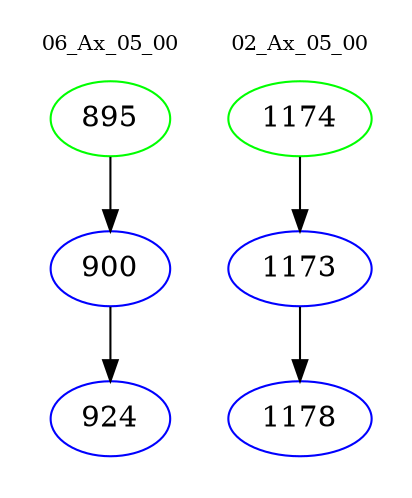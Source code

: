 digraph{
subgraph cluster_0 {
color = white
label = "06_Ax_05_00";
fontsize=10;
T0_895 [label="895", color="green"]
T0_895 -> T0_900 [color="black"]
T0_900 [label="900", color="blue"]
T0_900 -> T0_924 [color="black"]
T0_924 [label="924", color="blue"]
}
subgraph cluster_1 {
color = white
label = "02_Ax_05_00";
fontsize=10;
T1_1174 [label="1174", color="green"]
T1_1174 -> T1_1173 [color="black"]
T1_1173 [label="1173", color="blue"]
T1_1173 -> T1_1178 [color="black"]
T1_1178 [label="1178", color="blue"]
}
}
